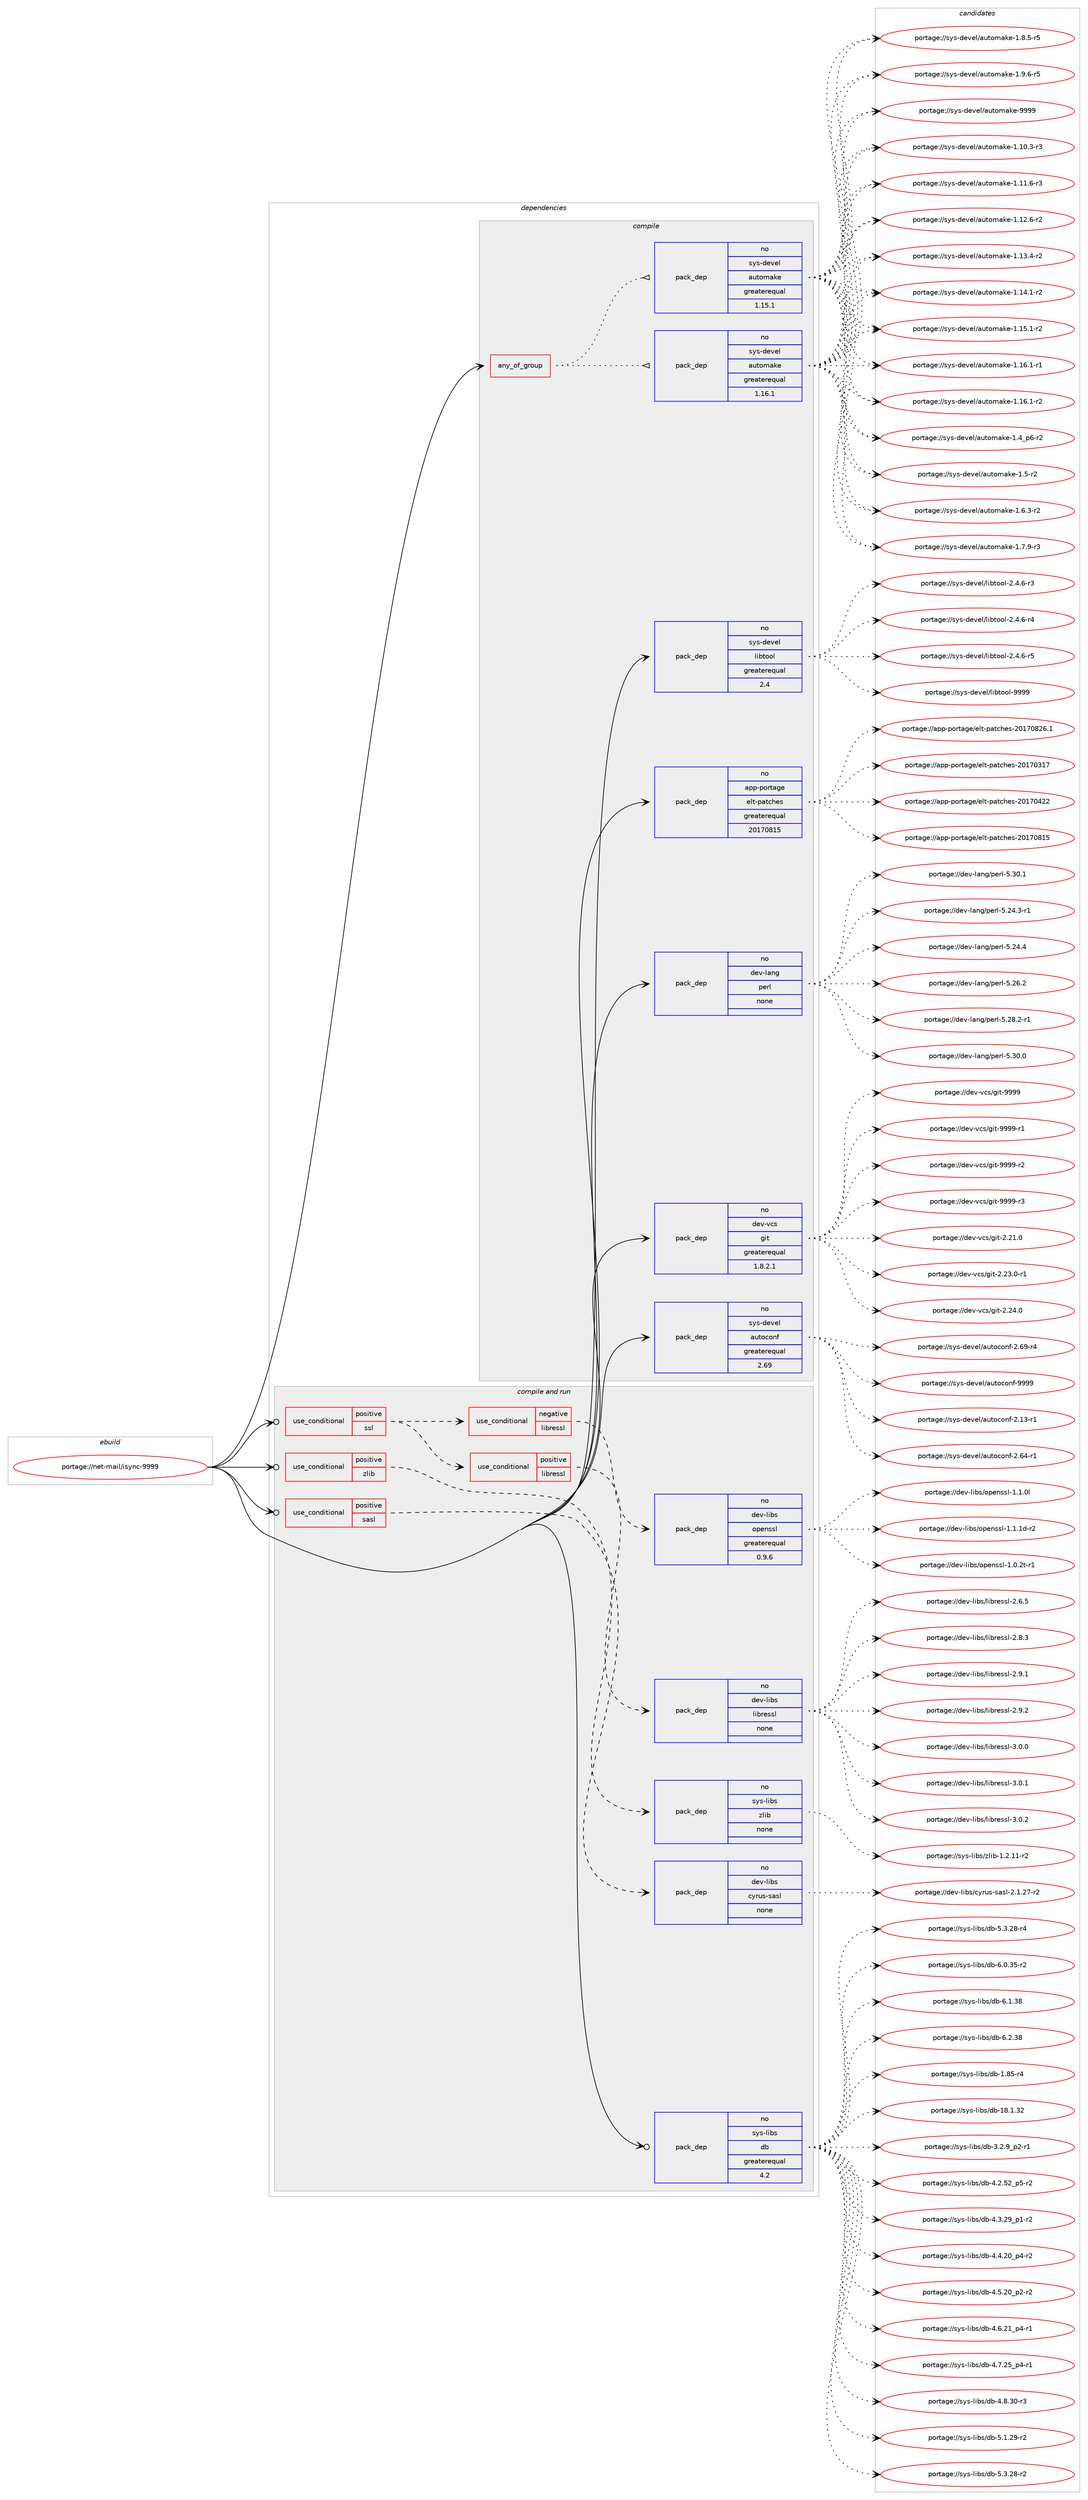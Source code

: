 digraph prolog {

# *************
# Graph options
# *************

newrank=true;
concentrate=true;
compound=true;
graph [rankdir=LR,fontname=Helvetica,fontsize=10,ranksep=1.5];#, ranksep=2.5, nodesep=0.2];
edge  [arrowhead=vee];
node  [fontname=Helvetica,fontsize=10];

# **********
# The ebuild
# **********

subgraph cluster_leftcol {
color=gray;
rank=same;
label=<<i>ebuild</i>>;
id [label="portage://net-mail/isync-9999", color=red, width=4, href="../net-mail/isync-9999.svg"];
}

# ****************
# The dependencies
# ****************

subgraph cluster_midcol {
color=gray;
label=<<i>dependencies</i>>;
subgraph cluster_compile {
fillcolor="#eeeeee";
style=filled;
label=<<i>compile</i>>;
subgraph any5893 {
dependency362815 [label=<<TABLE BORDER="0" CELLBORDER="1" CELLSPACING="0" CELLPADDING="4"><TR><TD CELLPADDING="10">any_of_group</TD></TR></TABLE>>, shape=none, color=red];subgraph pack265937 {
dependency362816 [label=<<TABLE BORDER="0" CELLBORDER="1" CELLSPACING="0" CELLPADDING="4" WIDTH="220"><TR><TD ROWSPAN="6" CELLPADDING="30">pack_dep</TD></TR><TR><TD WIDTH="110">no</TD></TR><TR><TD>sys-devel</TD></TR><TR><TD>automake</TD></TR><TR><TD>greaterequal</TD></TR><TR><TD>1.16.1</TD></TR></TABLE>>, shape=none, color=blue];
}
dependency362815:e -> dependency362816:w [weight=20,style="dotted",arrowhead="oinv"];
subgraph pack265938 {
dependency362817 [label=<<TABLE BORDER="0" CELLBORDER="1" CELLSPACING="0" CELLPADDING="4" WIDTH="220"><TR><TD ROWSPAN="6" CELLPADDING="30">pack_dep</TD></TR><TR><TD WIDTH="110">no</TD></TR><TR><TD>sys-devel</TD></TR><TR><TD>automake</TD></TR><TR><TD>greaterequal</TD></TR><TR><TD>1.15.1</TD></TR></TABLE>>, shape=none, color=blue];
}
dependency362815:e -> dependency362817:w [weight=20,style="dotted",arrowhead="oinv"];
}
id:e -> dependency362815:w [weight=20,style="solid",arrowhead="vee"];
subgraph pack265939 {
dependency362818 [label=<<TABLE BORDER="0" CELLBORDER="1" CELLSPACING="0" CELLPADDING="4" WIDTH="220"><TR><TD ROWSPAN="6" CELLPADDING="30">pack_dep</TD></TR><TR><TD WIDTH="110">no</TD></TR><TR><TD>app-portage</TD></TR><TR><TD>elt-patches</TD></TR><TR><TD>greaterequal</TD></TR><TR><TD>20170815</TD></TR></TABLE>>, shape=none, color=blue];
}
id:e -> dependency362818:w [weight=20,style="solid",arrowhead="vee"];
subgraph pack265940 {
dependency362819 [label=<<TABLE BORDER="0" CELLBORDER="1" CELLSPACING="0" CELLPADDING="4" WIDTH="220"><TR><TD ROWSPAN="6" CELLPADDING="30">pack_dep</TD></TR><TR><TD WIDTH="110">no</TD></TR><TR><TD>dev-lang</TD></TR><TR><TD>perl</TD></TR><TR><TD>none</TD></TR><TR><TD></TD></TR></TABLE>>, shape=none, color=blue];
}
id:e -> dependency362819:w [weight=20,style="solid",arrowhead="vee"];
subgraph pack265941 {
dependency362820 [label=<<TABLE BORDER="0" CELLBORDER="1" CELLSPACING="0" CELLPADDING="4" WIDTH="220"><TR><TD ROWSPAN="6" CELLPADDING="30">pack_dep</TD></TR><TR><TD WIDTH="110">no</TD></TR><TR><TD>dev-vcs</TD></TR><TR><TD>git</TD></TR><TR><TD>greaterequal</TD></TR><TR><TD>1.8.2.1</TD></TR></TABLE>>, shape=none, color=blue];
}
id:e -> dependency362820:w [weight=20,style="solid",arrowhead="vee"];
subgraph pack265942 {
dependency362821 [label=<<TABLE BORDER="0" CELLBORDER="1" CELLSPACING="0" CELLPADDING="4" WIDTH="220"><TR><TD ROWSPAN="6" CELLPADDING="30">pack_dep</TD></TR><TR><TD WIDTH="110">no</TD></TR><TR><TD>sys-devel</TD></TR><TR><TD>autoconf</TD></TR><TR><TD>greaterequal</TD></TR><TR><TD>2.69</TD></TR></TABLE>>, shape=none, color=blue];
}
id:e -> dependency362821:w [weight=20,style="solid",arrowhead="vee"];
subgraph pack265943 {
dependency362822 [label=<<TABLE BORDER="0" CELLBORDER="1" CELLSPACING="0" CELLPADDING="4" WIDTH="220"><TR><TD ROWSPAN="6" CELLPADDING="30">pack_dep</TD></TR><TR><TD WIDTH="110">no</TD></TR><TR><TD>sys-devel</TD></TR><TR><TD>libtool</TD></TR><TR><TD>greaterequal</TD></TR><TR><TD>2.4</TD></TR></TABLE>>, shape=none, color=blue];
}
id:e -> dependency362822:w [weight=20,style="solid",arrowhead="vee"];
}
subgraph cluster_compileandrun {
fillcolor="#eeeeee";
style=filled;
label=<<i>compile and run</i>>;
subgraph cond90833 {
dependency362823 [label=<<TABLE BORDER="0" CELLBORDER="1" CELLSPACING="0" CELLPADDING="4"><TR><TD ROWSPAN="3" CELLPADDING="10">use_conditional</TD></TR><TR><TD>positive</TD></TR><TR><TD>sasl</TD></TR></TABLE>>, shape=none, color=red];
subgraph pack265944 {
dependency362824 [label=<<TABLE BORDER="0" CELLBORDER="1" CELLSPACING="0" CELLPADDING="4" WIDTH="220"><TR><TD ROWSPAN="6" CELLPADDING="30">pack_dep</TD></TR><TR><TD WIDTH="110">no</TD></TR><TR><TD>dev-libs</TD></TR><TR><TD>cyrus-sasl</TD></TR><TR><TD>none</TD></TR><TR><TD></TD></TR></TABLE>>, shape=none, color=blue];
}
dependency362823:e -> dependency362824:w [weight=20,style="dashed",arrowhead="vee"];
}
id:e -> dependency362823:w [weight=20,style="solid",arrowhead="odotvee"];
subgraph cond90834 {
dependency362825 [label=<<TABLE BORDER="0" CELLBORDER="1" CELLSPACING="0" CELLPADDING="4"><TR><TD ROWSPAN="3" CELLPADDING="10">use_conditional</TD></TR><TR><TD>positive</TD></TR><TR><TD>ssl</TD></TR></TABLE>>, shape=none, color=red];
subgraph cond90835 {
dependency362826 [label=<<TABLE BORDER="0" CELLBORDER="1" CELLSPACING="0" CELLPADDING="4"><TR><TD ROWSPAN="3" CELLPADDING="10">use_conditional</TD></TR><TR><TD>negative</TD></TR><TR><TD>libressl</TD></TR></TABLE>>, shape=none, color=red];
subgraph pack265945 {
dependency362827 [label=<<TABLE BORDER="0" CELLBORDER="1" CELLSPACING="0" CELLPADDING="4" WIDTH="220"><TR><TD ROWSPAN="6" CELLPADDING="30">pack_dep</TD></TR><TR><TD WIDTH="110">no</TD></TR><TR><TD>dev-libs</TD></TR><TR><TD>openssl</TD></TR><TR><TD>greaterequal</TD></TR><TR><TD>0.9.6</TD></TR></TABLE>>, shape=none, color=blue];
}
dependency362826:e -> dependency362827:w [weight=20,style="dashed",arrowhead="vee"];
}
dependency362825:e -> dependency362826:w [weight=20,style="dashed",arrowhead="vee"];
subgraph cond90836 {
dependency362828 [label=<<TABLE BORDER="0" CELLBORDER="1" CELLSPACING="0" CELLPADDING="4"><TR><TD ROWSPAN="3" CELLPADDING="10">use_conditional</TD></TR><TR><TD>positive</TD></TR><TR><TD>libressl</TD></TR></TABLE>>, shape=none, color=red];
subgraph pack265946 {
dependency362829 [label=<<TABLE BORDER="0" CELLBORDER="1" CELLSPACING="0" CELLPADDING="4" WIDTH="220"><TR><TD ROWSPAN="6" CELLPADDING="30">pack_dep</TD></TR><TR><TD WIDTH="110">no</TD></TR><TR><TD>dev-libs</TD></TR><TR><TD>libressl</TD></TR><TR><TD>none</TD></TR><TR><TD></TD></TR></TABLE>>, shape=none, color=blue];
}
dependency362828:e -> dependency362829:w [weight=20,style="dashed",arrowhead="vee"];
}
dependency362825:e -> dependency362828:w [weight=20,style="dashed",arrowhead="vee"];
}
id:e -> dependency362825:w [weight=20,style="solid",arrowhead="odotvee"];
subgraph cond90837 {
dependency362830 [label=<<TABLE BORDER="0" CELLBORDER="1" CELLSPACING="0" CELLPADDING="4"><TR><TD ROWSPAN="3" CELLPADDING="10">use_conditional</TD></TR><TR><TD>positive</TD></TR><TR><TD>zlib</TD></TR></TABLE>>, shape=none, color=red];
subgraph pack265947 {
dependency362831 [label=<<TABLE BORDER="0" CELLBORDER="1" CELLSPACING="0" CELLPADDING="4" WIDTH="220"><TR><TD ROWSPAN="6" CELLPADDING="30">pack_dep</TD></TR><TR><TD WIDTH="110">no</TD></TR><TR><TD>sys-libs</TD></TR><TR><TD>zlib</TD></TR><TR><TD>none</TD></TR><TR><TD></TD></TR></TABLE>>, shape=none, color=blue];
}
dependency362830:e -> dependency362831:w [weight=20,style="dashed",arrowhead="vee"];
}
id:e -> dependency362830:w [weight=20,style="solid",arrowhead="odotvee"];
subgraph pack265948 {
dependency362832 [label=<<TABLE BORDER="0" CELLBORDER="1" CELLSPACING="0" CELLPADDING="4" WIDTH="220"><TR><TD ROWSPAN="6" CELLPADDING="30">pack_dep</TD></TR><TR><TD WIDTH="110">no</TD></TR><TR><TD>sys-libs</TD></TR><TR><TD>db</TD></TR><TR><TD>greaterequal</TD></TR><TR><TD>4.2</TD></TR></TABLE>>, shape=none, color=blue];
}
id:e -> dependency362832:w [weight=20,style="solid",arrowhead="odotvee"];
}
subgraph cluster_run {
fillcolor="#eeeeee";
style=filled;
label=<<i>run</i>>;
}
}

# **************
# The candidates
# **************

subgraph cluster_choices {
rank=same;
color=gray;
label=<<i>candidates</i>>;

subgraph choice265937 {
color=black;
nodesep=1;
choiceportage11512111545100101118101108479711711611110997107101454946494846514511451 [label="portage://sys-devel/automake-1.10.3-r3", color=red, width=4,href="../sys-devel/automake-1.10.3-r3.svg"];
choiceportage11512111545100101118101108479711711611110997107101454946494946544511451 [label="portage://sys-devel/automake-1.11.6-r3", color=red, width=4,href="../sys-devel/automake-1.11.6-r3.svg"];
choiceportage11512111545100101118101108479711711611110997107101454946495046544511450 [label="portage://sys-devel/automake-1.12.6-r2", color=red, width=4,href="../sys-devel/automake-1.12.6-r2.svg"];
choiceportage11512111545100101118101108479711711611110997107101454946495146524511450 [label="portage://sys-devel/automake-1.13.4-r2", color=red, width=4,href="../sys-devel/automake-1.13.4-r2.svg"];
choiceportage11512111545100101118101108479711711611110997107101454946495246494511450 [label="portage://sys-devel/automake-1.14.1-r2", color=red, width=4,href="../sys-devel/automake-1.14.1-r2.svg"];
choiceportage11512111545100101118101108479711711611110997107101454946495346494511450 [label="portage://sys-devel/automake-1.15.1-r2", color=red, width=4,href="../sys-devel/automake-1.15.1-r2.svg"];
choiceportage11512111545100101118101108479711711611110997107101454946495446494511449 [label="portage://sys-devel/automake-1.16.1-r1", color=red, width=4,href="../sys-devel/automake-1.16.1-r1.svg"];
choiceportage11512111545100101118101108479711711611110997107101454946495446494511450 [label="portage://sys-devel/automake-1.16.1-r2", color=red, width=4,href="../sys-devel/automake-1.16.1-r2.svg"];
choiceportage115121115451001011181011084797117116111109971071014549465295112544511450 [label="portage://sys-devel/automake-1.4_p6-r2", color=red, width=4,href="../sys-devel/automake-1.4_p6-r2.svg"];
choiceportage11512111545100101118101108479711711611110997107101454946534511450 [label="portage://sys-devel/automake-1.5-r2", color=red, width=4,href="../sys-devel/automake-1.5-r2.svg"];
choiceportage115121115451001011181011084797117116111109971071014549465446514511450 [label="portage://sys-devel/automake-1.6.3-r2", color=red, width=4,href="../sys-devel/automake-1.6.3-r2.svg"];
choiceportage115121115451001011181011084797117116111109971071014549465546574511451 [label="portage://sys-devel/automake-1.7.9-r3", color=red, width=4,href="../sys-devel/automake-1.7.9-r3.svg"];
choiceportage115121115451001011181011084797117116111109971071014549465646534511453 [label="portage://sys-devel/automake-1.8.5-r5", color=red, width=4,href="../sys-devel/automake-1.8.5-r5.svg"];
choiceportage115121115451001011181011084797117116111109971071014549465746544511453 [label="portage://sys-devel/automake-1.9.6-r5", color=red, width=4,href="../sys-devel/automake-1.9.6-r5.svg"];
choiceportage115121115451001011181011084797117116111109971071014557575757 [label="portage://sys-devel/automake-9999", color=red, width=4,href="../sys-devel/automake-9999.svg"];
dependency362816:e -> choiceportage11512111545100101118101108479711711611110997107101454946494846514511451:w [style=dotted,weight="100"];
dependency362816:e -> choiceportage11512111545100101118101108479711711611110997107101454946494946544511451:w [style=dotted,weight="100"];
dependency362816:e -> choiceportage11512111545100101118101108479711711611110997107101454946495046544511450:w [style=dotted,weight="100"];
dependency362816:e -> choiceportage11512111545100101118101108479711711611110997107101454946495146524511450:w [style=dotted,weight="100"];
dependency362816:e -> choiceportage11512111545100101118101108479711711611110997107101454946495246494511450:w [style=dotted,weight="100"];
dependency362816:e -> choiceportage11512111545100101118101108479711711611110997107101454946495346494511450:w [style=dotted,weight="100"];
dependency362816:e -> choiceportage11512111545100101118101108479711711611110997107101454946495446494511449:w [style=dotted,weight="100"];
dependency362816:e -> choiceportage11512111545100101118101108479711711611110997107101454946495446494511450:w [style=dotted,weight="100"];
dependency362816:e -> choiceportage115121115451001011181011084797117116111109971071014549465295112544511450:w [style=dotted,weight="100"];
dependency362816:e -> choiceportage11512111545100101118101108479711711611110997107101454946534511450:w [style=dotted,weight="100"];
dependency362816:e -> choiceportage115121115451001011181011084797117116111109971071014549465446514511450:w [style=dotted,weight="100"];
dependency362816:e -> choiceportage115121115451001011181011084797117116111109971071014549465546574511451:w [style=dotted,weight="100"];
dependency362816:e -> choiceportage115121115451001011181011084797117116111109971071014549465646534511453:w [style=dotted,weight="100"];
dependency362816:e -> choiceportage115121115451001011181011084797117116111109971071014549465746544511453:w [style=dotted,weight="100"];
dependency362816:e -> choiceportage115121115451001011181011084797117116111109971071014557575757:w [style=dotted,weight="100"];
}
subgraph choice265938 {
color=black;
nodesep=1;
choiceportage11512111545100101118101108479711711611110997107101454946494846514511451 [label="portage://sys-devel/automake-1.10.3-r3", color=red, width=4,href="../sys-devel/automake-1.10.3-r3.svg"];
choiceportage11512111545100101118101108479711711611110997107101454946494946544511451 [label="portage://sys-devel/automake-1.11.6-r3", color=red, width=4,href="../sys-devel/automake-1.11.6-r3.svg"];
choiceportage11512111545100101118101108479711711611110997107101454946495046544511450 [label="portage://sys-devel/automake-1.12.6-r2", color=red, width=4,href="../sys-devel/automake-1.12.6-r2.svg"];
choiceportage11512111545100101118101108479711711611110997107101454946495146524511450 [label="portage://sys-devel/automake-1.13.4-r2", color=red, width=4,href="../sys-devel/automake-1.13.4-r2.svg"];
choiceportage11512111545100101118101108479711711611110997107101454946495246494511450 [label="portage://sys-devel/automake-1.14.1-r2", color=red, width=4,href="../sys-devel/automake-1.14.1-r2.svg"];
choiceportage11512111545100101118101108479711711611110997107101454946495346494511450 [label="portage://sys-devel/automake-1.15.1-r2", color=red, width=4,href="../sys-devel/automake-1.15.1-r2.svg"];
choiceportage11512111545100101118101108479711711611110997107101454946495446494511449 [label="portage://sys-devel/automake-1.16.1-r1", color=red, width=4,href="../sys-devel/automake-1.16.1-r1.svg"];
choiceportage11512111545100101118101108479711711611110997107101454946495446494511450 [label="portage://sys-devel/automake-1.16.1-r2", color=red, width=4,href="../sys-devel/automake-1.16.1-r2.svg"];
choiceportage115121115451001011181011084797117116111109971071014549465295112544511450 [label="portage://sys-devel/automake-1.4_p6-r2", color=red, width=4,href="../sys-devel/automake-1.4_p6-r2.svg"];
choiceportage11512111545100101118101108479711711611110997107101454946534511450 [label="portage://sys-devel/automake-1.5-r2", color=red, width=4,href="../sys-devel/automake-1.5-r2.svg"];
choiceportage115121115451001011181011084797117116111109971071014549465446514511450 [label="portage://sys-devel/automake-1.6.3-r2", color=red, width=4,href="../sys-devel/automake-1.6.3-r2.svg"];
choiceportage115121115451001011181011084797117116111109971071014549465546574511451 [label="portage://sys-devel/automake-1.7.9-r3", color=red, width=4,href="../sys-devel/automake-1.7.9-r3.svg"];
choiceportage115121115451001011181011084797117116111109971071014549465646534511453 [label="portage://sys-devel/automake-1.8.5-r5", color=red, width=4,href="../sys-devel/automake-1.8.5-r5.svg"];
choiceportage115121115451001011181011084797117116111109971071014549465746544511453 [label="portage://sys-devel/automake-1.9.6-r5", color=red, width=4,href="../sys-devel/automake-1.9.6-r5.svg"];
choiceportage115121115451001011181011084797117116111109971071014557575757 [label="portage://sys-devel/automake-9999", color=red, width=4,href="../sys-devel/automake-9999.svg"];
dependency362817:e -> choiceportage11512111545100101118101108479711711611110997107101454946494846514511451:w [style=dotted,weight="100"];
dependency362817:e -> choiceportage11512111545100101118101108479711711611110997107101454946494946544511451:w [style=dotted,weight="100"];
dependency362817:e -> choiceportage11512111545100101118101108479711711611110997107101454946495046544511450:w [style=dotted,weight="100"];
dependency362817:e -> choiceportage11512111545100101118101108479711711611110997107101454946495146524511450:w [style=dotted,weight="100"];
dependency362817:e -> choiceportage11512111545100101118101108479711711611110997107101454946495246494511450:w [style=dotted,weight="100"];
dependency362817:e -> choiceportage11512111545100101118101108479711711611110997107101454946495346494511450:w [style=dotted,weight="100"];
dependency362817:e -> choiceportage11512111545100101118101108479711711611110997107101454946495446494511449:w [style=dotted,weight="100"];
dependency362817:e -> choiceportage11512111545100101118101108479711711611110997107101454946495446494511450:w [style=dotted,weight="100"];
dependency362817:e -> choiceportage115121115451001011181011084797117116111109971071014549465295112544511450:w [style=dotted,weight="100"];
dependency362817:e -> choiceportage11512111545100101118101108479711711611110997107101454946534511450:w [style=dotted,weight="100"];
dependency362817:e -> choiceportage115121115451001011181011084797117116111109971071014549465446514511450:w [style=dotted,weight="100"];
dependency362817:e -> choiceportage115121115451001011181011084797117116111109971071014549465546574511451:w [style=dotted,weight="100"];
dependency362817:e -> choiceportage115121115451001011181011084797117116111109971071014549465646534511453:w [style=dotted,weight="100"];
dependency362817:e -> choiceportage115121115451001011181011084797117116111109971071014549465746544511453:w [style=dotted,weight="100"];
dependency362817:e -> choiceportage115121115451001011181011084797117116111109971071014557575757:w [style=dotted,weight="100"];
}
subgraph choice265939 {
color=black;
nodesep=1;
choiceportage97112112451121111141169710310147101108116451129711699104101115455048495548514955 [label="portage://app-portage/elt-patches-20170317", color=red, width=4,href="../app-portage/elt-patches-20170317.svg"];
choiceportage97112112451121111141169710310147101108116451129711699104101115455048495548525050 [label="portage://app-portage/elt-patches-20170422", color=red, width=4,href="../app-portage/elt-patches-20170422.svg"];
choiceportage97112112451121111141169710310147101108116451129711699104101115455048495548564953 [label="portage://app-portage/elt-patches-20170815", color=red, width=4,href="../app-portage/elt-patches-20170815.svg"];
choiceportage971121124511211111411697103101471011081164511297116991041011154550484955485650544649 [label="portage://app-portage/elt-patches-20170826.1", color=red, width=4,href="../app-portage/elt-patches-20170826.1.svg"];
dependency362818:e -> choiceportage97112112451121111141169710310147101108116451129711699104101115455048495548514955:w [style=dotted,weight="100"];
dependency362818:e -> choiceportage97112112451121111141169710310147101108116451129711699104101115455048495548525050:w [style=dotted,weight="100"];
dependency362818:e -> choiceportage97112112451121111141169710310147101108116451129711699104101115455048495548564953:w [style=dotted,weight="100"];
dependency362818:e -> choiceportage971121124511211111411697103101471011081164511297116991041011154550484955485650544649:w [style=dotted,weight="100"];
}
subgraph choice265940 {
color=black;
nodesep=1;
choiceportage100101118451089711010347112101114108455346505246514511449 [label="portage://dev-lang/perl-5.24.3-r1", color=red, width=4,href="../dev-lang/perl-5.24.3-r1.svg"];
choiceportage10010111845108971101034711210111410845534650524652 [label="portage://dev-lang/perl-5.24.4", color=red, width=4,href="../dev-lang/perl-5.24.4.svg"];
choiceportage10010111845108971101034711210111410845534650544650 [label="portage://dev-lang/perl-5.26.2", color=red, width=4,href="../dev-lang/perl-5.26.2.svg"];
choiceportage100101118451089711010347112101114108455346505646504511449 [label="portage://dev-lang/perl-5.28.2-r1", color=red, width=4,href="../dev-lang/perl-5.28.2-r1.svg"];
choiceportage10010111845108971101034711210111410845534651484648 [label="portage://dev-lang/perl-5.30.0", color=red, width=4,href="../dev-lang/perl-5.30.0.svg"];
choiceportage10010111845108971101034711210111410845534651484649 [label="portage://dev-lang/perl-5.30.1", color=red, width=4,href="../dev-lang/perl-5.30.1.svg"];
dependency362819:e -> choiceportage100101118451089711010347112101114108455346505246514511449:w [style=dotted,weight="100"];
dependency362819:e -> choiceportage10010111845108971101034711210111410845534650524652:w [style=dotted,weight="100"];
dependency362819:e -> choiceportage10010111845108971101034711210111410845534650544650:w [style=dotted,weight="100"];
dependency362819:e -> choiceportage100101118451089711010347112101114108455346505646504511449:w [style=dotted,weight="100"];
dependency362819:e -> choiceportage10010111845108971101034711210111410845534651484648:w [style=dotted,weight="100"];
dependency362819:e -> choiceportage10010111845108971101034711210111410845534651484649:w [style=dotted,weight="100"];
}
subgraph choice265941 {
color=black;
nodesep=1;
choiceportage10010111845118991154710310511645504650494648 [label="portage://dev-vcs/git-2.21.0", color=red, width=4,href="../dev-vcs/git-2.21.0.svg"];
choiceportage100101118451189911547103105116455046505146484511449 [label="portage://dev-vcs/git-2.23.0-r1", color=red, width=4,href="../dev-vcs/git-2.23.0-r1.svg"];
choiceportage10010111845118991154710310511645504650524648 [label="portage://dev-vcs/git-2.24.0", color=red, width=4,href="../dev-vcs/git-2.24.0.svg"];
choiceportage1001011184511899115471031051164557575757 [label="portage://dev-vcs/git-9999", color=red, width=4,href="../dev-vcs/git-9999.svg"];
choiceportage10010111845118991154710310511645575757574511449 [label="portage://dev-vcs/git-9999-r1", color=red, width=4,href="../dev-vcs/git-9999-r1.svg"];
choiceportage10010111845118991154710310511645575757574511450 [label="portage://dev-vcs/git-9999-r2", color=red, width=4,href="../dev-vcs/git-9999-r2.svg"];
choiceportage10010111845118991154710310511645575757574511451 [label="portage://dev-vcs/git-9999-r3", color=red, width=4,href="../dev-vcs/git-9999-r3.svg"];
dependency362820:e -> choiceportage10010111845118991154710310511645504650494648:w [style=dotted,weight="100"];
dependency362820:e -> choiceportage100101118451189911547103105116455046505146484511449:w [style=dotted,weight="100"];
dependency362820:e -> choiceportage10010111845118991154710310511645504650524648:w [style=dotted,weight="100"];
dependency362820:e -> choiceportage1001011184511899115471031051164557575757:w [style=dotted,weight="100"];
dependency362820:e -> choiceportage10010111845118991154710310511645575757574511449:w [style=dotted,weight="100"];
dependency362820:e -> choiceportage10010111845118991154710310511645575757574511450:w [style=dotted,weight="100"];
dependency362820:e -> choiceportage10010111845118991154710310511645575757574511451:w [style=dotted,weight="100"];
}
subgraph choice265942 {
color=black;
nodesep=1;
choiceportage1151211154510010111810110847971171161119911111010245504649514511449 [label="portage://sys-devel/autoconf-2.13-r1", color=red, width=4,href="../sys-devel/autoconf-2.13-r1.svg"];
choiceportage1151211154510010111810110847971171161119911111010245504654524511449 [label="portage://sys-devel/autoconf-2.64-r1", color=red, width=4,href="../sys-devel/autoconf-2.64-r1.svg"];
choiceportage1151211154510010111810110847971171161119911111010245504654574511452 [label="portage://sys-devel/autoconf-2.69-r4", color=red, width=4,href="../sys-devel/autoconf-2.69-r4.svg"];
choiceportage115121115451001011181011084797117116111991111101024557575757 [label="portage://sys-devel/autoconf-9999", color=red, width=4,href="../sys-devel/autoconf-9999.svg"];
dependency362821:e -> choiceportage1151211154510010111810110847971171161119911111010245504649514511449:w [style=dotted,weight="100"];
dependency362821:e -> choiceportage1151211154510010111810110847971171161119911111010245504654524511449:w [style=dotted,weight="100"];
dependency362821:e -> choiceportage1151211154510010111810110847971171161119911111010245504654574511452:w [style=dotted,weight="100"];
dependency362821:e -> choiceportage115121115451001011181011084797117116111991111101024557575757:w [style=dotted,weight="100"];
}
subgraph choice265943 {
color=black;
nodesep=1;
choiceportage1151211154510010111810110847108105981161111111084550465246544511451 [label="portage://sys-devel/libtool-2.4.6-r3", color=red, width=4,href="../sys-devel/libtool-2.4.6-r3.svg"];
choiceportage1151211154510010111810110847108105981161111111084550465246544511452 [label="portage://sys-devel/libtool-2.4.6-r4", color=red, width=4,href="../sys-devel/libtool-2.4.6-r4.svg"];
choiceportage1151211154510010111810110847108105981161111111084550465246544511453 [label="portage://sys-devel/libtool-2.4.6-r5", color=red, width=4,href="../sys-devel/libtool-2.4.6-r5.svg"];
choiceportage1151211154510010111810110847108105981161111111084557575757 [label="portage://sys-devel/libtool-9999", color=red, width=4,href="../sys-devel/libtool-9999.svg"];
dependency362822:e -> choiceportage1151211154510010111810110847108105981161111111084550465246544511451:w [style=dotted,weight="100"];
dependency362822:e -> choiceportage1151211154510010111810110847108105981161111111084550465246544511452:w [style=dotted,weight="100"];
dependency362822:e -> choiceportage1151211154510010111810110847108105981161111111084550465246544511453:w [style=dotted,weight="100"];
dependency362822:e -> choiceportage1151211154510010111810110847108105981161111111084557575757:w [style=dotted,weight="100"];
}
subgraph choice265944 {
color=black;
nodesep=1;
choiceportage100101118451081059811547991211141171154511597115108455046494650554511450 [label="portage://dev-libs/cyrus-sasl-2.1.27-r2", color=red, width=4,href="../dev-libs/cyrus-sasl-2.1.27-r2.svg"];
dependency362824:e -> choiceportage100101118451081059811547991211141171154511597115108455046494650554511450:w [style=dotted,weight="100"];
}
subgraph choice265945 {
color=black;
nodesep=1;
choiceportage1001011184510810598115471111121011101151151084549464846501164511449 [label="portage://dev-libs/openssl-1.0.2t-r1", color=red, width=4,href="../dev-libs/openssl-1.0.2t-r1.svg"];
choiceportage100101118451081059811547111112101110115115108454946494648108 [label="portage://dev-libs/openssl-1.1.0l", color=red, width=4,href="../dev-libs/openssl-1.1.0l.svg"];
choiceportage1001011184510810598115471111121011101151151084549464946491004511450 [label="portage://dev-libs/openssl-1.1.1d-r2", color=red, width=4,href="../dev-libs/openssl-1.1.1d-r2.svg"];
dependency362827:e -> choiceportage1001011184510810598115471111121011101151151084549464846501164511449:w [style=dotted,weight="100"];
dependency362827:e -> choiceportage100101118451081059811547111112101110115115108454946494648108:w [style=dotted,weight="100"];
dependency362827:e -> choiceportage1001011184510810598115471111121011101151151084549464946491004511450:w [style=dotted,weight="100"];
}
subgraph choice265946 {
color=black;
nodesep=1;
choiceportage10010111845108105981154710810598114101115115108455046544653 [label="portage://dev-libs/libressl-2.6.5", color=red, width=4,href="../dev-libs/libressl-2.6.5.svg"];
choiceportage10010111845108105981154710810598114101115115108455046564651 [label="portage://dev-libs/libressl-2.8.3", color=red, width=4,href="../dev-libs/libressl-2.8.3.svg"];
choiceportage10010111845108105981154710810598114101115115108455046574649 [label="portage://dev-libs/libressl-2.9.1", color=red, width=4,href="../dev-libs/libressl-2.9.1.svg"];
choiceportage10010111845108105981154710810598114101115115108455046574650 [label="portage://dev-libs/libressl-2.9.2", color=red, width=4,href="../dev-libs/libressl-2.9.2.svg"];
choiceportage10010111845108105981154710810598114101115115108455146484648 [label="portage://dev-libs/libressl-3.0.0", color=red, width=4,href="../dev-libs/libressl-3.0.0.svg"];
choiceportage10010111845108105981154710810598114101115115108455146484649 [label="portage://dev-libs/libressl-3.0.1", color=red, width=4,href="../dev-libs/libressl-3.0.1.svg"];
choiceportage10010111845108105981154710810598114101115115108455146484650 [label="portage://dev-libs/libressl-3.0.2", color=red, width=4,href="../dev-libs/libressl-3.0.2.svg"];
dependency362829:e -> choiceportage10010111845108105981154710810598114101115115108455046544653:w [style=dotted,weight="100"];
dependency362829:e -> choiceportage10010111845108105981154710810598114101115115108455046564651:w [style=dotted,weight="100"];
dependency362829:e -> choiceportage10010111845108105981154710810598114101115115108455046574649:w [style=dotted,weight="100"];
dependency362829:e -> choiceportage10010111845108105981154710810598114101115115108455046574650:w [style=dotted,weight="100"];
dependency362829:e -> choiceportage10010111845108105981154710810598114101115115108455146484648:w [style=dotted,weight="100"];
dependency362829:e -> choiceportage10010111845108105981154710810598114101115115108455146484649:w [style=dotted,weight="100"];
dependency362829:e -> choiceportage10010111845108105981154710810598114101115115108455146484650:w [style=dotted,weight="100"];
}
subgraph choice265947 {
color=black;
nodesep=1;
choiceportage11512111545108105981154712210810598454946504649494511450 [label="portage://sys-libs/zlib-1.2.11-r2", color=red, width=4,href="../sys-libs/zlib-1.2.11-r2.svg"];
dependency362831:e -> choiceportage11512111545108105981154712210810598454946504649494511450:w [style=dotted,weight="100"];
}
subgraph choice265948 {
color=black;
nodesep=1;
choiceportage1151211154510810598115471009845494656534511452 [label="portage://sys-libs/db-1.85-r4", color=red, width=4,href="../sys-libs/db-1.85-r4.svg"];
choiceportage115121115451081059811547100984549564649465150 [label="portage://sys-libs/db-18.1.32", color=red, width=4,href="../sys-libs/db-18.1.32.svg"];
choiceportage1151211154510810598115471009845514650465795112504511449 [label="portage://sys-libs/db-3.2.9_p2-r1", color=red, width=4,href="../sys-libs/db-3.2.9_p2-r1.svg"];
choiceportage115121115451081059811547100984552465046535095112534511450 [label="portage://sys-libs/db-4.2.52_p5-r2", color=red, width=4,href="../sys-libs/db-4.2.52_p5-r2.svg"];
choiceportage115121115451081059811547100984552465146505795112494511450 [label="portage://sys-libs/db-4.3.29_p1-r2", color=red, width=4,href="../sys-libs/db-4.3.29_p1-r2.svg"];
choiceportage115121115451081059811547100984552465246504895112524511450 [label="portage://sys-libs/db-4.4.20_p4-r2", color=red, width=4,href="../sys-libs/db-4.4.20_p4-r2.svg"];
choiceportage115121115451081059811547100984552465346504895112504511450 [label="portage://sys-libs/db-4.5.20_p2-r2", color=red, width=4,href="../sys-libs/db-4.5.20_p2-r2.svg"];
choiceportage115121115451081059811547100984552465446504995112524511449 [label="portage://sys-libs/db-4.6.21_p4-r1", color=red, width=4,href="../sys-libs/db-4.6.21_p4-r1.svg"];
choiceportage115121115451081059811547100984552465546505395112524511449 [label="portage://sys-libs/db-4.7.25_p4-r1", color=red, width=4,href="../sys-libs/db-4.7.25_p4-r1.svg"];
choiceportage11512111545108105981154710098455246564651484511451 [label="portage://sys-libs/db-4.8.30-r3", color=red, width=4,href="../sys-libs/db-4.8.30-r3.svg"];
choiceportage11512111545108105981154710098455346494650574511450 [label="portage://sys-libs/db-5.1.29-r2", color=red, width=4,href="../sys-libs/db-5.1.29-r2.svg"];
choiceportage11512111545108105981154710098455346514650564511450 [label="portage://sys-libs/db-5.3.28-r2", color=red, width=4,href="../sys-libs/db-5.3.28-r2.svg"];
choiceportage11512111545108105981154710098455346514650564511452 [label="portage://sys-libs/db-5.3.28-r4", color=red, width=4,href="../sys-libs/db-5.3.28-r4.svg"];
choiceportage11512111545108105981154710098455446484651534511450 [label="portage://sys-libs/db-6.0.35-r2", color=red, width=4,href="../sys-libs/db-6.0.35-r2.svg"];
choiceportage1151211154510810598115471009845544649465156 [label="portage://sys-libs/db-6.1.38", color=red, width=4,href="../sys-libs/db-6.1.38.svg"];
choiceportage1151211154510810598115471009845544650465156 [label="portage://sys-libs/db-6.2.38", color=red, width=4,href="../sys-libs/db-6.2.38.svg"];
dependency362832:e -> choiceportage1151211154510810598115471009845494656534511452:w [style=dotted,weight="100"];
dependency362832:e -> choiceportage115121115451081059811547100984549564649465150:w [style=dotted,weight="100"];
dependency362832:e -> choiceportage1151211154510810598115471009845514650465795112504511449:w [style=dotted,weight="100"];
dependency362832:e -> choiceportage115121115451081059811547100984552465046535095112534511450:w [style=dotted,weight="100"];
dependency362832:e -> choiceportage115121115451081059811547100984552465146505795112494511450:w [style=dotted,weight="100"];
dependency362832:e -> choiceportage115121115451081059811547100984552465246504895112524511450:w [style=dotted,weight="100"];
dependency362832:e -> choiceportage115121115451081059811547100984552465346504895112504511450:w [style=dotted,weight="100"];
dependency362832:e -> choiceportage115121115451081059811547100984552465446504995112524511449:w [style=dotted,weight="100"];
dependency362832:e -> choiceportage115121115451081059811547100984552465546505395112524511449:w [style=dotted,weight="100"];
dependency362832:e -> choiceportage11512111545108105981154710098455246564651484511451:w [style=dotted,weight="100"];
dependency362832:e -> choiceportage11512111545108105981154710098455346494650574511450:w [style=dotted,weight="100"];
dependency362832:e -> choiceportage11512111545108105981154710098455346514650564511450:w [style=dotted,weight="100"];
dependency362832:e -> choiceportage11512111545108105981154710098455346514650564511452:w [style=dotted,weight="100"];
dependency362832:e -> choiceportage11512111545108105981154710098455446484651534511450:w [style=dotted,weight="100"];
dependency362832:e -> choiceportage1151211154510810598115471009845544649465156:w [style=dotted,weight="100"];
dependency362832:e -> choiceportage1151211154510810598115471009845544650465156:w [style=dotted,weight="100"];
}
}

}

